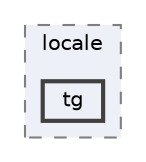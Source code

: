 digraph "C:/Users/LukeMabie/documents/Development/Password_Saver_Using_Django-master/venv/Lib/site-packages/django/conf/locale/tg"
{
 // LATEX_PDF_SIZE
  bgcolor="transparent";
  edge [fontname=Helvetica,fontsize=10,labelfontname=Helvetica,labelfontsize=10];
  node [fontname=Helvetica,fontsize=10,shape=box,height=0.2,width=0.4];
  compound=true
  subgraph clusterdir_6ae4708f427b9ff73e5313b131df1071 {
    graph [ bgcolor="#edf0f7", pencolor="grey50", label="locale", fontname=Helvetica,fontsize=10 style="filled,dashed", URL="dir_6ae4708f427b9ff73e5313b131df1071.html",tooltip=""]
  dir_ad8b1ce7a3d8127bcf0ddc341daa0c3f [label="tg", fillcolor="#edf0f7", color="grey25", style="filled,bold", URL="dir_ad8b1ce7a3d8127bcf0ddc341daa0c3f.html",tooltip=""];
  }
}

